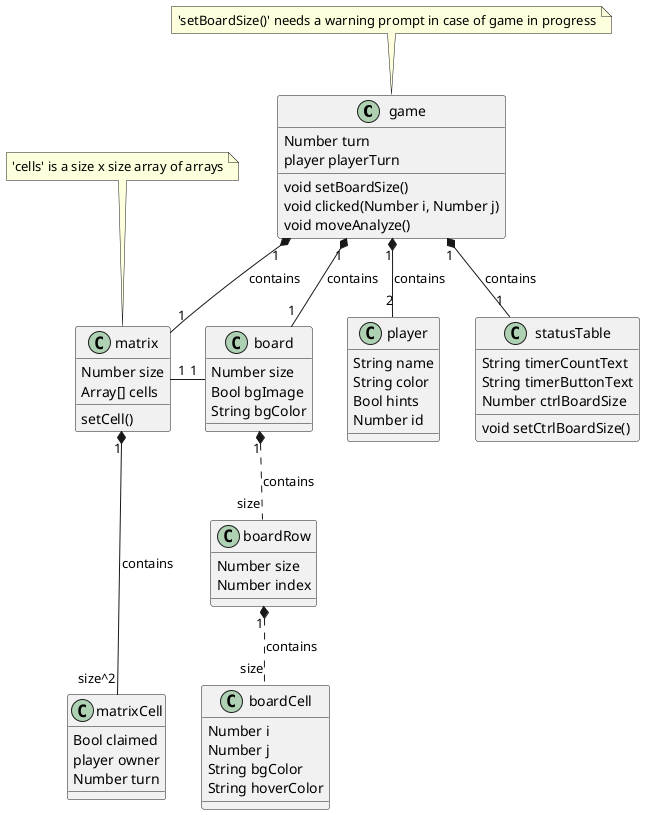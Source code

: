 @startuml Game Class Diagram

game "1" *-- "1" board : contains
game "1" *-- "2" player: contains
game "1" *-- "1" statusTable: contains
game "1" *-- "1" matrix: contains
matrix "1" *--- "size^2" matrixCell: contains
matrix "1" - "1" board
board "1" *.. "size" boardRow: contains
boardRow "1" *.. "size" boardCell: contains

note "'cells' is a size x size array of arrays" as n1
note "'setBoardSize()' needs a warning prompt in case of game in progress" as n2

n1 .. matrix
n2 .. game

class game {
    Number turn
    player playerTurn
    void setBoardSize()
    void clicked(Number i, Number j)
    void moveAnalyze()
}


class board{
    Number size
    Bool bgImage
    String bgColor
}

class boardRow{
    Number size
    Number index
}

class boardCell{
    Number i
    Number j
    String bgColor
    String hoverColor
}

class player{
    String name
    String color
    Bool hints
    Number id
}

class statusTable{
    String timerCountText
    String timerButtonText
    Number ctrlBoardSize
    void setCtrlBoardSize()
}


class matrix{
    Number size
    Array[] cells
    setCell()
}

class matrixCell{
    Bool claimed
    player owner
    Number turn
}

@enduml